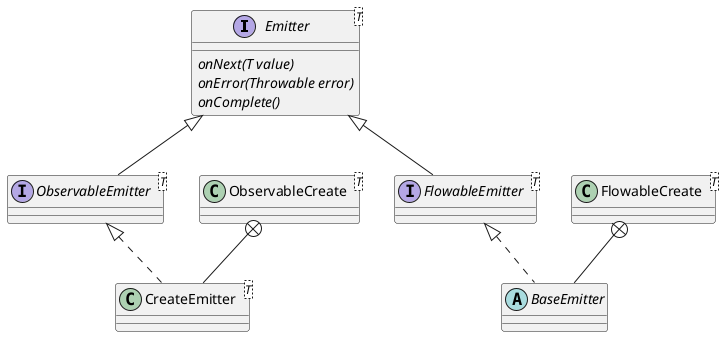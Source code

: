 @startuml

interface Emitter<T> {
    {abstract} onNext(T value)
    {abstract} onError(Throwable error)
    {abstract} onComplete()
}
interface ObservableEmitter<T>
interface FlowableEmitter<T>
class CreateEmitter<T>
class ObservableCreate<T>
class FlowableCreate<T>
abstract class BaseEmitter

Emitter <|-- ObservableEmitter
Emitter <|-- FlowableEmitter
ObservableEmitter <|.. CreateEmitter
ObservableCreate +-- CreateEmitter
FlowableEmitter <|.. BaseEmitter
FlowableCreate +-- BaseEmitter

@enduml